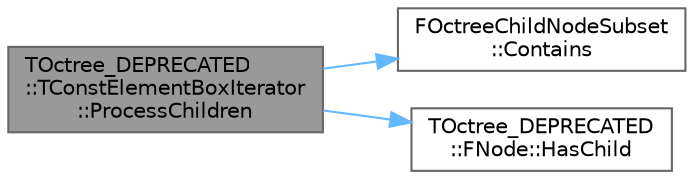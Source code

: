 digraph "TOctree_DEPRECATED::TConstElementBoxIterator::ProcessChildren"
{
 // INTERACTIVE_SVG=YES
 // LATEX_PDF_SIZE
  bgcolor="transparent";
  edge [fontname=Helvetica,fontsize=10,labelfontname=Helvetica,labelfontsize=10];
  node [fontname=Helvetica,fontsize=10,shape=box,height=0.2,width=0.4];
  rankdir="LR";
  Node1 [id="Node000001",label="TOctree_DEPRECATED\l::TConstElementBoxIterator\l::ProcessChildren",height=0.2,width=0.4,color="gray40", fillcolor="grey60", style="filled", fontcolor="black",tooltip="Processes the children of the current node."];
  Node1 -> Node2 [id="edge1_Node000001_Node000002",color="steelblue1",style="solid",tooltip=" "];
  Node2 [id="Node000002",label="FOctreeChildNodeSubset\l::Contains",height=0.2,width=0.4,color="grey40", fillcolor="white", style="filled",URL="$df/df0/classFOctreeChildNodeSubset.html#a47c1deb332aef3eac8e3ad150c956fe7",tooltip="Determines whether the subset contains a specific node."];
  Node1 -> Node3 [id="edge2_Node000001_Node000003",color="steelblue1",style="solid",tooltip=" "];
  Node3 [id="Node000003",label="TOctree_DEPRECATED\l::FNode::HasChild",height=0.2,width=0.4,color="grey40", fillcolor="white", style="filled",URL="$dd/ddf/classTOctree__DEPRECATED_1_1FNode.html#acea6d639713b356b884633fabfe858f5",tooltip=" "];
}
